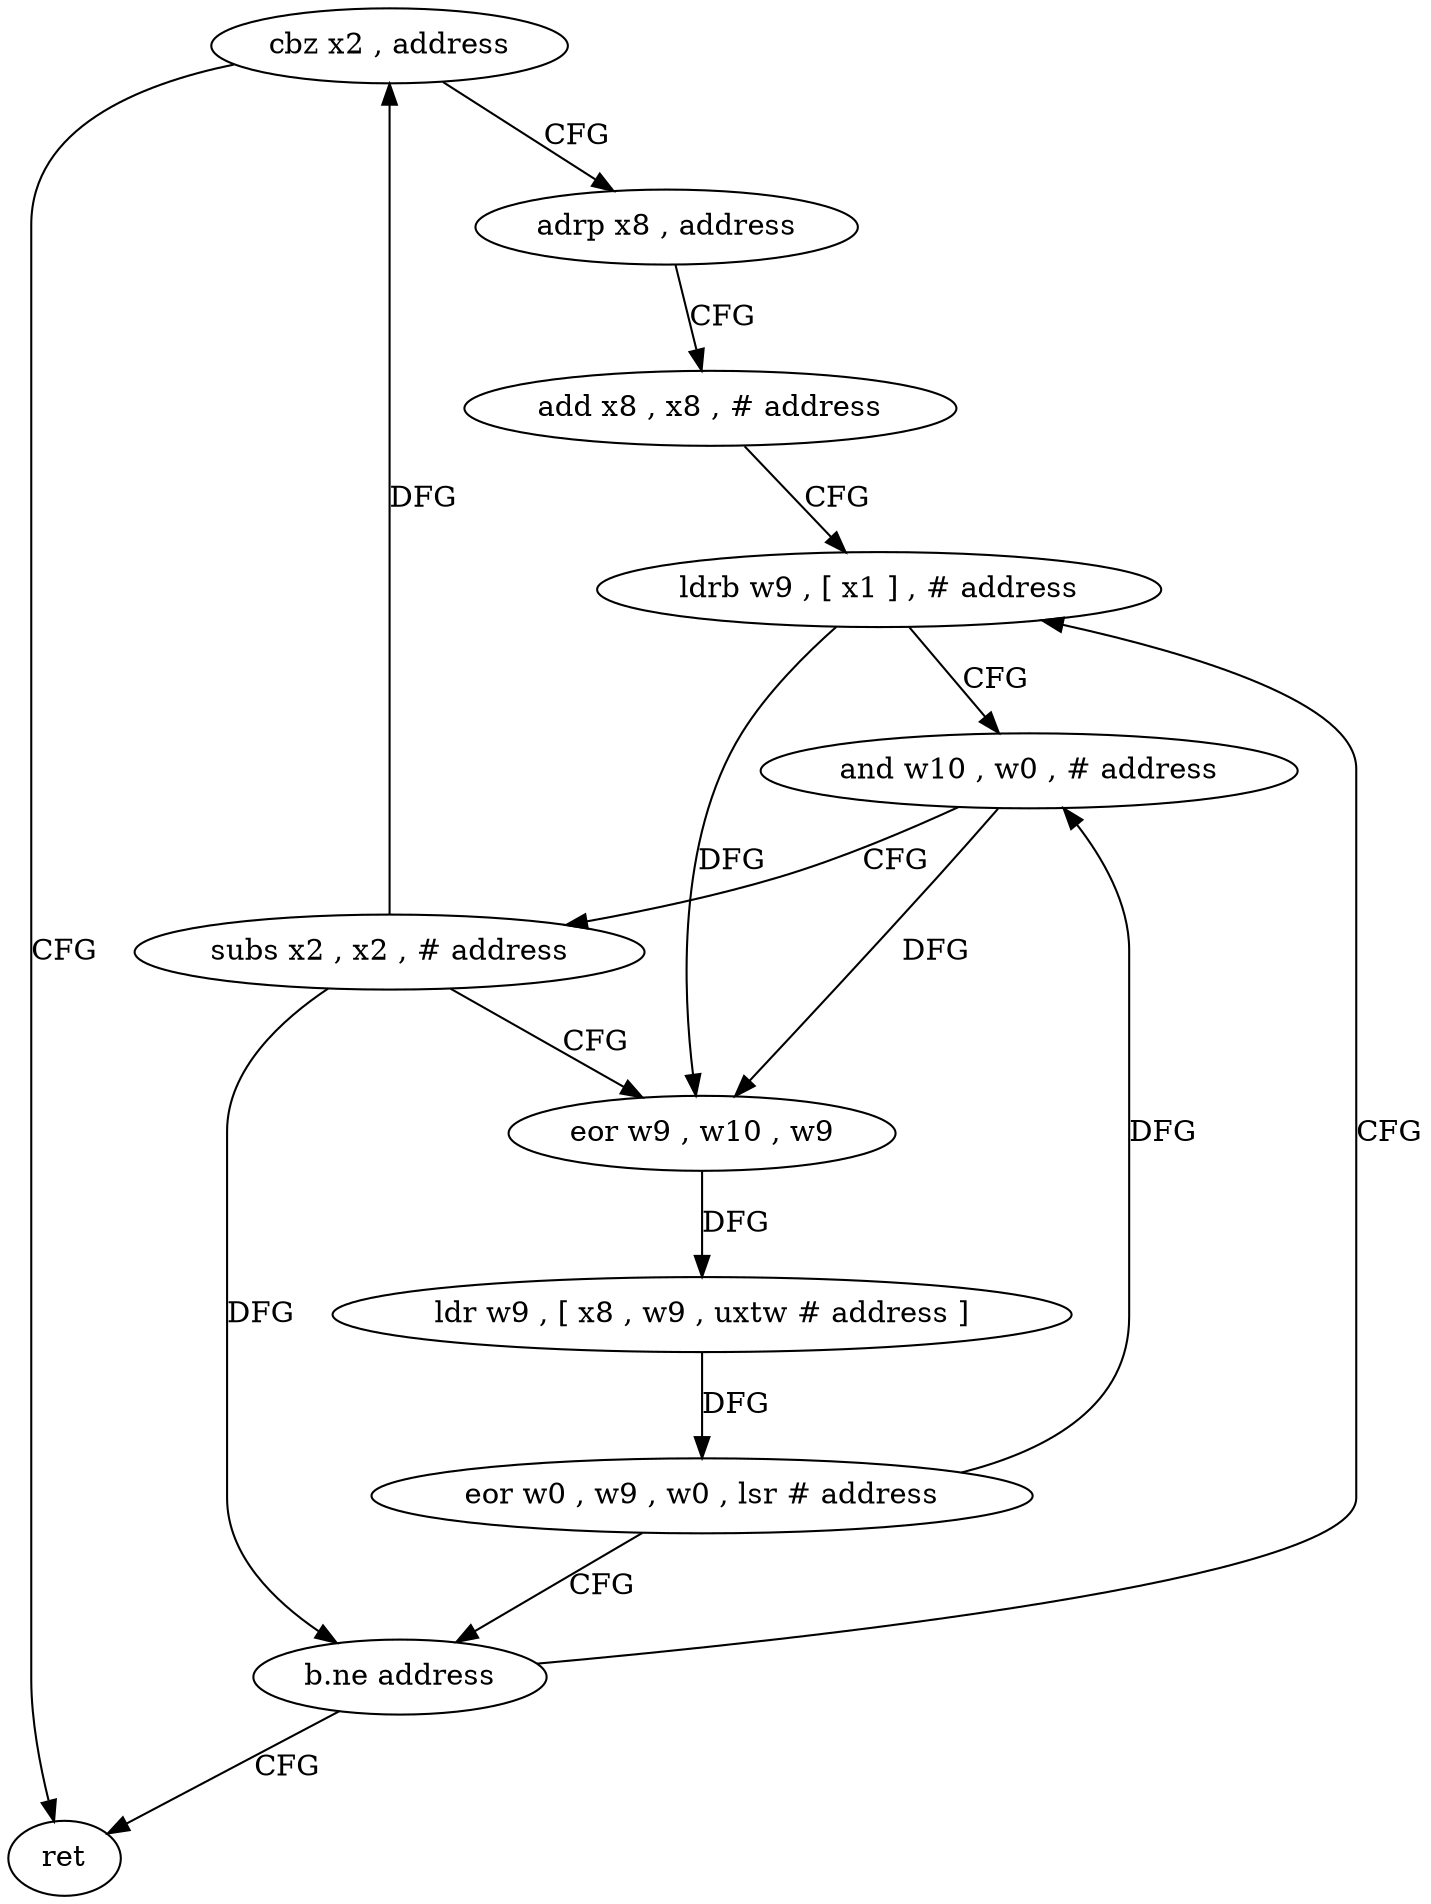 digraph "func" {
"149208" [label = "cbz x2 , address" ]
"149248" [label = "ret" ]
"149212" [label = "adrp x8 , address" ]
"149216" [label = "add x8 , x8 , # address" ]
"149220" [label = "ldrb w9 , [ x1 ] , # address" ]
"149224" [label = "and w10 , w0 , # address" ]
"149228" [label = "subs x2 , x2 , # address" ]
"149232" [label = "eor w9 , w10 , w9" ]
"149236" [label = "ldr w9 , [ x8 , w9 , uxtw # address ]" ]
"149240" [label = "eor w0 , w9 , w0 , lsr # address" ]
"149244" [label = "b.ne address" ]
"149208" -> "149248" [ label = "CFG" ]
"149208" -> "149212" [ label = "CFG" ]
"149212" -> "149216" [ label = "CFG" ]
"149216" -> "149220" [ label = "CFG" ]
"149220" -> "149224" [ label = "CFG" ]
"149220" -> "149232" [ label = "DFG" ]
"149224" -> "149228" [ label = "CFG" ]
"149224" -> "149232" [ label = "DFG" ]
"149228" -> "149232" [ label = "CFG" ]
"149228" -> "149208" [ label = "DFG" ]
"149228" -> "149244" [ label = "DFG" ]
"149232" -> "149236" [ label = "DFG" ]
"149236" -> "149240" [ label = "DFG" ]
"149240" -> "149244" [ label = "CFG" ]
"149240" -> "149224" [ label = "DFG" ]
"149244" -> "149220" [ label = "CFG" ]
"149244" -> "149248" [ label = "CFG" ]
}
